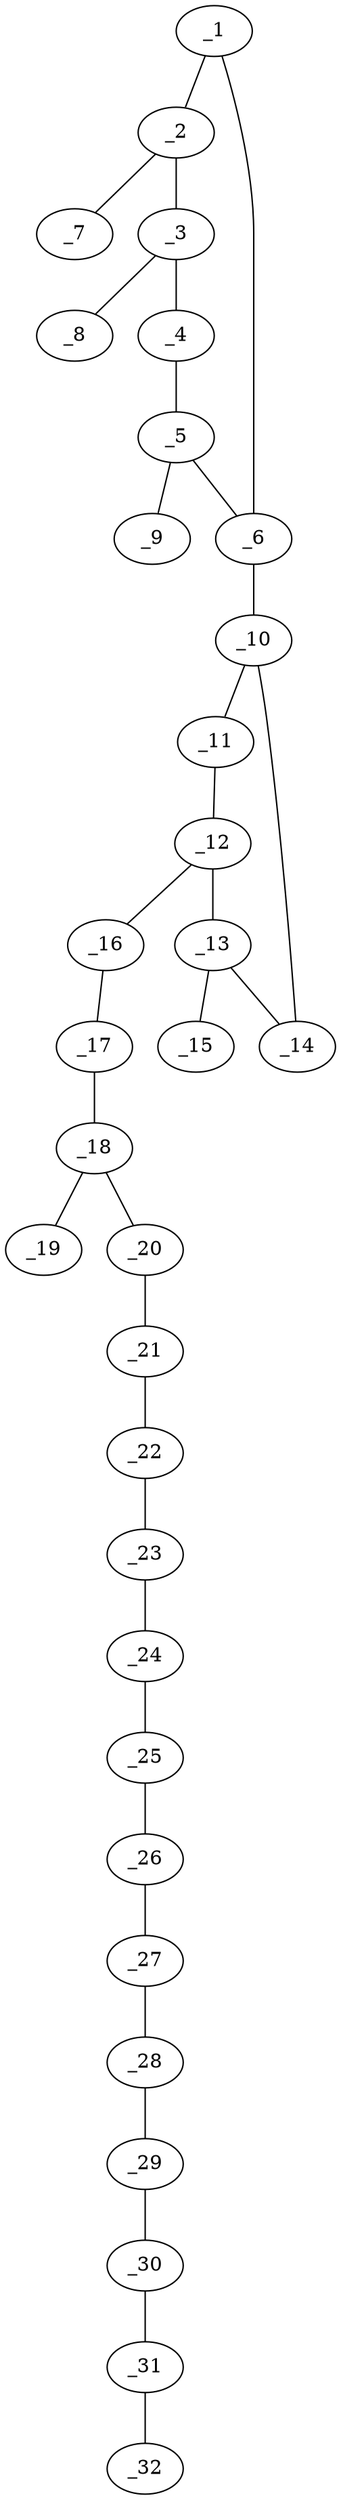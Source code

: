 graph molid663608 {
	_1	 [charge=0,
		chem=1,
		symbol="C  ",
		x="16.0244",
		y="-3.1397"];
	_2	 [charge=0,
		chem=1,
		symbol="C  ",
		x="16.0244",
		y="-4.1397"];
	_1 -- _2	 [valence=2];
	_6	 [charge=0,
		chem=4,
		symbol="N  ",
		x="15.1584",
		y="-2.6397"];
	_1 -- _6	 [valence=1];
	_3	 [charge=0,
		chem=1,
		symbol="C  ",
		x="15.1584",
		y="-4.6397"];
	_2 -- _3	 [valence=1];
	_7	 [charge=0,
		chem=1,
		symbol="C  ",
		x="16.8905",
		y="-4.6397"];
	_2 -- _7	 [valence=1];
	_4	 [charge=0,
		chem=4,
		symbol="N  ",
		x="14.2924",
		y="-4.1397"];
	_3 -- _4	 [valence=1];
	_8	 [charge=0,
		chem=2,
		symbol="O  ",
		x="15.1584",
		y="-5.6397"];
	_3 -- _8	 [valence=2];
	_5	 [charge=0,
		chem=1,
		symbol="C  ",
		x="14.2924",
		y="-3.1397"];
	_4 -- _5	 [valence=1];
	_5 -- _6	 [valence=1];
	_9	 [charge=0,
		chem=2,
		symbol="O  ",
		x="13.4264",
		y="-2.6397"];
	_5 -- _9	 [valence=2];
	_10	 [charge=0,
		chem=1,
		symbol="C  ",
		x="15.1584",
		y="-1.6397"];
	_6 -- _10	 [valence=1];
	_11	 [charge=0,
		chem=2,
		symbol="O  ",
		x="14.3494",
		y="-1.0519"];
	_10 -- _11	 [valence=1];
	_14	 [charge=0,
		chem=1,
		symbol="C  ",
		x="15.9674",
		y="-1.0519"];
	_10 -- _14	 [valence=1];
	_12	 [charge=0,
		chem=1,
		symbol="C  ",
		x="14.6584",
		y="-0.1008"];
	_11 -- _12	 [valence=1];
	_13	 [charge=0,
		chem=1,
		symbol="C  ",
		x="15.6584",
		y="-0.1008"];
	_12 -- _13	 [valence=1];
	_16	 [charge=0,
		chem=1,
		symbol="C  ",
		x="14.0707",
		y="0.7082"];
	_12 -- _16	 [valence=1];
	_13 -- _14	 [valence=1];
	_15	 [charge=0,
		chem=22,
		symbol="F  ",
		x="16.2462",
		y="0.7082"];
	_13 -- _15	 [valence=1];
	_17	 [charge=0,
		chem=2,
		symbol="O  ",
		x="13.0761",
		y="0.6037"];
	_16 -- _17	 [valence=1];
	_18	 [charge=0,
		chem=1,
		symbol="C  ",
		x="12.4883",
		y="1.4127"];
	_17 -- _18	 [valence=1];
	_19	 [charge=0,
		chem=2,
		symbol="O  ",
		x="12.8951",
		y="2.3262"];
	_18 -- _19	 [valence=2];
	_20	 [charge=0,
		chem=1,
		symbol="C  ",
		x="11.4938",
		y="1.3082"];
	_18 -- _20	 [valence=1];
	_21	 [charge=0,
		chem=1,
		symbol="C  ",
		x="10.906",
		y="2.1172"];
	_20 -- _21	 [valence=1];
	_22	 [charge=0,
		chem=1,
		symbol="C  ",
		x="9.9115",
		y="2.0127"];
	_21 -- _22	 [valence=1];
	_23	 [charge=0,
		chem=1,
		symbol="C  ",
		x="9.3237",
		y="2.8217"];
	_22 -- _23	 [valence=1];
	_24	 [charge=0,
		chem=1,
		symbol="C  ",
		x="8.3292",
		y="2.7172"];
	_23 -- _24	 [valence=1];
	_25	 [charge=0,
		chem=1,
		symbol="C  ",
		x="7.7414",
		y="3.5262"];
	_24 -- _25	 [valence=1];
	_26	 [charge=0,
		chem=1,
		symbol="C  ",
		x="6.7469",
		y="3.4217"];
	_25 -- _26	 [valence=1];
	_27	 [charge=0,
		chem=1,
		symbol="C  ",
		x="6.1591",
		y="4.2307"];
	_26 -- _27	 [valence=1];
	_28	 [charge=0,
		chem=1,
		symbol="C  ",
		x="5.1646",
		y="4.1261"];
	_27 -- _28	 [valence=1];
	_29	 [charge=0,
		chem=1,
		symbol="C  ",
		x="4.5768",
		y="4.9352"];
	_28 -- _29	 [valence=1];
	_30	 [charge=0,
		chem=5,
		symbol="S  ",
		x="3.5823",
		y="4.8306"];
	_29 -- _30	 [valence=1];
	_31	 [charge=0,
		chem=1,
		symbol="C  ",
		x="2.9945",
		y="5.6397"];
	_30 -- _31	 [valence=1];
	_32	 [charge=0,
		chem=1,
		symbol="C  ",
		x=2,
		y="5.5351"];
	_31 -- _32	 [valence=1];
}
